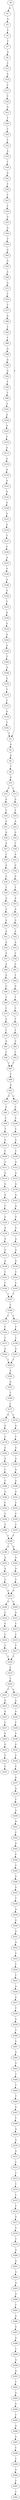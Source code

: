 strict digraph  {
	S0 -> S1 [ label = A ];
	S0 -> S2 [ label = T ];
	S1 -> S3 [ label = G ];
	S2 -> S4 [ label = A ];
	S3 -> S5 [ label = C ];
	S4 -> S6 [ label = G ];
	S5 -> S7 [ label = C ];
	S6 -> S8 [ label = T ];
	S7 -> S9 [ label = G ];
	S8 -> S10 [ label = A ];
	S9 -> S11 [ label = C ];
	S10 -> S12 [ label = C ];
	S10 -> S13 [ label = T ];
	S11 -> S14 [ label = G ];
	S12 -> S15 [ label = G ];
	S13 -> S16 [ label = G ];
	S14 -> S17 [ label = C ];
	S15 -> S18 [ label = T ];
	S16 -> S19 [ label = T ];
	S17 -> S20 [ label = C ];
	S18 -> S21 [ label = G ];
	S19 -> S22 [ label = A ];
	S20 -> S23 [ label = A ];
	S21 -> S24 [ label = G ];
	S22 -> S25 [ label = G ];
	S23 -> S26 [ label = T ];
	S24 -> S27 [ label = A ];
	S25 -> S28 [ label = C ];
	S26 -> S29 [ label = C ];
	S27 -> S30 [ label = C ];
	S28 -> S31 [ label = A ];
	S29 -> S32 [ label = T ];
	S30 -> S33 [ label = G ];
	S31 -> S34 [ label = G ];
	S32 -> S35 [ label = A ];
	S33 -> S36 [ label = G ];
	S34 -> S37 [ label = G ];
	S35 -> S38 [ label = C ];
	S36 -> S39 [ label = C ];
	S37 -> S40 [ label = T ];
	S38 -> S41 [ label = A ];
	S39 -> S42 [ label = G ];
	S40 -> S43 [ label = A ];
	S41 -> S44 [ label = T ];
	S42 -> S45 [ label = G ];
	S43 -> S46 [ label = A ];
	S44 -> S47 [ label = C ];
	S45 -> S48 [ label = A ];
	S46 -> S49 [ label = G ];
	S47 -> S50 [ label = C ];
	S48 -> S51 [ label = A ];
	S49 -> S52 [ label = A ];
	S50 -> S53 [ label = G ];
	S51 -> S54 [ label = A ];
	S52 -> S55 [ label = A ];
	S53 -> S56 [ label = G ];
	S54 -> S57 [ label = G ];
	S55 -> S58 [ label = C ];
	S56 -> S59 [ label = T ];
	S57 -> S60 [ label = A ];
	S58 -> S61 [ label = C ];
	S59 -> S62 [ label = G ];
	S60 -> S63 [ label = G ];
	S61 -> S64 [ label = T ];
	S62 -> S65 [ label = G ];
	S63 -> S66 [ label = G ];
	S64 -> S67 [ label = G ];
	S65 -> S68 [ label = C ];
	S66 -> S69 [ label = T ];
	S67 -> S70 [ label = T ];
	S68 -> S71 [ label = G ];
	S69 -> S72 [ label = C ];
	S70 -> S73 [ label = C ];
	S71 -> S74 [ label = C ];
	S72 -> S75 [ label = G ];
	S73 -> S76 [ label = T ];
	S74 -> S77 [ label = T ];
	S75 -> S78 [ label = C ];
	S76 -> S79 [ label = C ];
	S77 -> S80 [ label = A ];
	S78 -> S81 [ label = G ];
	S79 -> S82 [ label = G ];
	S80 -> S83 [ label = C ];
	S81 -> S84 [ label = C ];
	S82 -> S85 [ label = C ];
	S83 -> S86 [ label = C ];
	S84 -> S87 [ label = T ];
	S85 -> S87 [ label = T ];
	S86 -> S88 [ label = G ];
	S87 -> S89 [ label = T ];
	S88 -> S90 [ label = G ];
	S89 -> S91 [ label = G ];
	S90 -> S92 [ label = A ];
	S91 -> S93 [ label = G ];
	S91 -> S94 [ label = C ];
	S92 -> S95 [ label = C ];
	S93 -> S96 [ label = A ];
	S94 -> S97 [ label = G ];
	S95 -> S98 [ label = C ];
	S96 -> S99 [ label = C ];
	S97 -> S100 [ label = G ];
	S98 -> S101 [ label = T ];
	S99 -> S102 [ label = T ];
	S100 -> S103 [ label = T ];
	S101 -> S104 [ label = A ];
	S102 -> S105 [ label = G ];
	S103 -> S106 [ label = G ];
	S104 -> S107 [ label = G ];
	S105 -> S108 [ label = C ];
	S106 -> S109 [ label = T ];
	S107 -> S110 [ label = C ];
	S108 -> S111 [ label = G ];
	S109 -> S112 [ label = G ];
	S110 -> S113 [ label = A ];
	S111 -> S114 [ label = G ];
	S112 -> S115 [ label = G ];
	S113 -> S116 [ label = G ];
	S114 -> S117 [ label = G ];
	S115 -> S118 [ label = A ];
	S116 -> S119 [ label = A ];
	S117 -> S120 [ label = A ];
	S118 -> S121 [ label = A ];
	S119 -> S122 [ label = A ];
	S120 -> S123 [ label = C ];
	S121 -> S124 [ label = A ];
	S122 -> S125 [ label = G ];
	S123 -> S126 [ label = G ];
	S124 -> S127 [ label = G ];
	S125 -> S128 [ label = G ];
	S126 -> S129 [ label = A ];
	S127 -> S130 [ label = G ];
	S128 -> S131 [ label = G ];
	S129 -> S132 [ label = A ];
	S130 -> S133 [ label = A ];
	S131 -> S134 [ label = G ];
	S132 -> S135 [ label = G ];
	S133 -> S136 [ label = A ];
	S134 -> S137 [ label = T ];
	S135 -> S138 [ label = A ];
	S136 -> S139 [ label = A ];
	S137 -> S140 [ label = C ];
	S138 -> S141 [ label = C ];
	S139 -> S142 [ label = C ];
	S140 -> S143 [ label = A ];
	S141 -> S144 [ label = C ];
	S142 -> S145 [ label = C ];
	S143 -> S146 [ label = G ];
	S144 -> S147 [ label = T ];
	S145 -> S147 [ label = T ];
	S146 -> S148 [ label = G ];
	S147 -> S149 [ label = T ];
	S148 -> S150 [ label = G ];
	S149 -> S151 [ label = C ];
	S149 -> S152 [ label = T ];
	S150 -> S153 [ label = T ];
	S151 -> S154 [ label = C ];
	S152 -> S155 [ label = C ];
	S153 -> S156 [ label = A ];
	S154 -> S157 [ label = C ];
	S155 -> S158 [ label = C ];
	S156 -> S159 [ label = G ];
	S157 -> S160 [ label = G ];
	S158 -> S161 [ label = G ];
	S159 -> S162 [ label = A ];
	S160 -> S163 [ label = T ];
	S161 -> S163 [ label = T ];
	S162 -> S164 [ label = G ];
	S163 -> S165 [ label = A ];
	S164 -> S166 [ label = T ];
	S165 -> S167 [ label = G ];
	S166 -> S168 [ label = A ];
	S167 -> S169 [ label = T ];
	S168 -> S170 [ label = G ];
	S169 -> S171 [ label = C ];
	S170 -> S172 [ label = T ];
	S171 -> S173 [ label = G ];
	S171 -> S174 [ label = C ];
	S172 -> S175 [ label = C ];
	S173 -> S176 [ label = G ];
	S174 -> S177 [ label = A ];
	S175 -> S178 [ label = G ];
	S176 -> S179 [ label = C ];
	S177 -> S180 [ label = C ];
	S178 -> S181 [ label = T ];
	S179 -> S182 [ label = G ];
	S180 -> S183 [ label = G ];
	S181 -> S2 [ label = T ];
	S182 -> S184 [ label = A ];
	S183 -> S185 [ label = A ];
	S184 -> S186 [ label = C ];
	S185 -> S187 [ label = A ];
	S186 -> S188 [ label = C ];
	S187 -> S189 [ label = G ];
	S188 -> S190 [ label = G ];
	S189 -> S191 [ label = A ];
	S190 -> S192 [ label = C ];
	S191 -> S193 [ label = C ];
	S192 -> S194 [ label = T ];
	S193 -> S195 [ label = T ];
	S194 -> S196 [ label = T ];
	S195 -> S197 [ label = T ];
	S196 -> S198 [ label = C ];
	S197 -> S198 [ label = C ];
	S198 -> S199 [ label = A ];
	S198 -> S200 [ label = G ];
	S199 -> S201 [ label = A ];
	S200 -> S202 [ label = A ];
	S201 -> S203 [ label = A ];
	S202 -> S204 [ label = A ];
	S203 -> S205 [ label = T ];
	S204 -> S206 [ label = T ];
	S205 -> S207 [ label = A ];
	S206 -> S207 [ label = A ];
	S207 -> S208 [ label = G ];
	S207 -> S209 [ label = C ];
	S208 -> S210 [ label = C ];
	S209 -> S211 [ label = G ];
	S210 -> S212 [ label = C ];
	S211 -> S213 [ label = C ];
	S212 -> S214 [ label = C ];
	S213 -> S215 [ label = C ];
	S214 -> S216 [ label = T ];
	S215 -> S217 [ label = T ];
	S216 -> S218 [ label = T ];
	S217 -> S218 [ label = T ];
	S218 -> S219 [ label = C ];
	S219 -> S220 [ label = C ];
	S220 -> S221 [ label = T ];
	S220 -> S222 [ label = G ];
	S221 -> S223 [ label = G ];
	S222 -> S224 [ label = G ];
	S223 -> S225 [ label = G ];
	S224 -> S226 [ label = G ];
	S225 -> S227 [ label = C ];
	S226 -> S228 [ label = C ];
	S227 -> S229 [ label = G ];
	S228 -> S230 [ label = T ];
	S229 -> S231 [ label = G ];
	S230 -> S232 [ label = G ];
	S231 -> S233 [ label = T ];
	S232 -> S234 [ label = T ];
	S233 -> S235 [ label = T ];
	S234 -> S236 [ label = C ];
	S236 -> S237 [ label = A ];
	S237 -> S238 [ label = A ];
	S238 -> S239 [ label = C ];
	S239 -> S240 [ label = G ];
	S240 -> S241 [ label = A ];
	S241 -> S242 [ label = C ];
	S242 -> S243 [ label = A ];
	S243 -> S244 [ label = C ];
	S244 -> S245 [ label = T ];
	S245 -> S246 [ label = G ];
	S246 -> S247 [ label = G ];
	S247 -> S248 [ label = T ];
	S248 -> S249 [ label = A ];
	S249 -> S250 [ label = G ];
	S250 -> S251 [ label = A ];
	S251 -> S252 [ label = A ];
	S252 -> S253 [ label = C ];
	S253 -> S254 [ label = C ];
	S254 -> S255 [ label = C ];
	S255 -> S256 [ label = A ];
	S256 -> S257 [ label = G ];
	S257 -> S258 [ label = T ];
	S258 -> S259 [ label = G ];
	S259 -> S260 [ label = T ];
	S260 -> S261 [ label = C ];
	S261 -> S262 [ label = G ];
	S262 -> S263 [ label = G ];
	S263 -> S264 [ label = T ];
	S264 -> S265 [ label = T ];
	S265 -> S266 [ label = T ];
	S266 -> S267 [ label = G ];
	S267 -> S268 [ label = C ];
	S268 -> S269 [ label = A ];
	S269 -> S270 [ label = A ];
	S270 -> S271 [ label = A ];
	S271 -> S272 [ label = C ];
	S272 -> S273 [ label = T ];
	S273 -> S274 [ label = C ];
	S274 -> S275 [ label = C ];
	S275 -> S276 [ label = T ];
	S276 -> S277 [ label = G ];
	S277 -> S278 [ label = G ];
	S278 -> S279 [ label = T ];
	S279 -> S280 [ label = A ];
	S280 -> S281 [ label = A ];
	S281 -> S282 [ label = A ];
	S282 -> S283 [ label = A ];
	S283 -> S284 [ label = A ];
	S284 -> S285 [ label = T ];
	S285 -> S286 [ label = A ];
	S286 -> S287 [ label = G ];
	S287 -> S288 [ label = G ];
	S288 -> S289 [ label = T ];
	S289 -> S290 [ label = A ];
	S290 -> S291 [ label = A ];
	S291 -> S292 [ label = C ];
	S292 -> S293 [ label = G ];
	S293 -> S294 [ label = G ];
	S294 -> S295 [ label = T ];
	S295 -> S296 [ label = A ];
	S296 -> S297 [ label = G ];
	S297 -> S298 [ label = C ];
	S298 -> S299 [ label = C ];
	S299 -> S300 [ label = G ];
	S300 -> S301 [ label = T ];
	S301 -> S302 [ label = T ];
}
